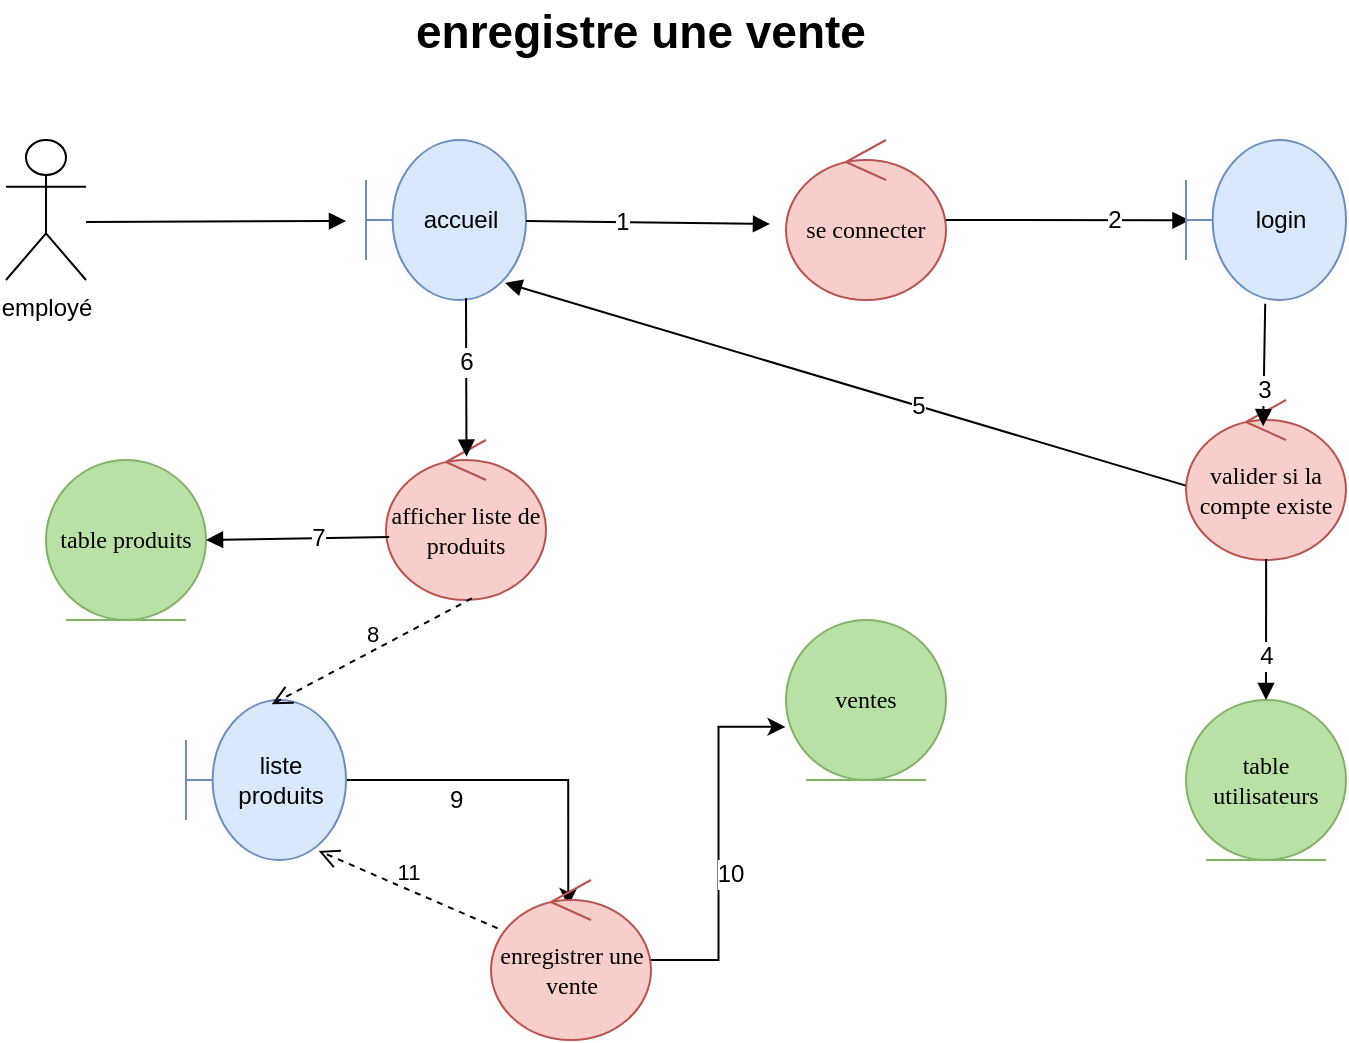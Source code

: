 <mxfile version="12.2.0" type="device" pages="1"><diagram id="dAw4b5-lVu0xDYdgzOhe" name="Page-1"><mxGraphModel dx="1253" dy="767" grid="1" gridSize="10" guides="1" tooltips="1" connect="1" arrows="1" fold="1" page="1" pageScale="1" pageWidth="827" pageHeight="1169" math="0" shadow="0"><root><mxCell id="0"/><mxCell id="1" parent="0"/><mxCell id="_2l6DHFycO8FbLAz8sWE-1" value="employé" style="shape=umlActor;verticalLabelPosition=bottom;labelBackgroundColor=#ffffff;verticalAlign=top;html=1;outlineConnect=0;" vertex="1" parent="1"><mxGeometry x="90" y="80" width="40" height="70" as="geometry"/></mxCell><mxCell id="_2l6DHFycO8FbLAz8sWE-2" value="accueil" style="shape=umlBoundary;whiteSpace=wrap;html=1;fillColor=#dae8fc;strokeColor=#6c8ebf;" vertex="1" parent="1"><mxGeometry x="270" y="80" width="80" height="80" as="geometry"/></mxCell><mxCell id="_2l6DHFycO8FbLAz8sWE-3" value="se connecter" style="ellipse;shape=umlControl;whiteSpace=wrap;html=1;fontFamily=Verdana;fillColor=#f8cecc;strokeColor=#b85450;" vertex="1" parent="1"><mxGeometry x="480" y="80" width="80" height="80" as="geometry"/></mxCell><mxCell id="_2l6DHFycO8FbLAz8sWE-4" value="" style="html=1;verticalAlign=bottom;endArrow=block;fontFamily=Verdana;" edge="1" parent="1"><mxGeometry x="0.02" y="-28" width="80" relative="1" as="geometry"><mxPoint x="130" y="121" as="sourcePoint"/><mxPoint x="260" y="120.5" as="targetPoint"/><Array as="points"/><mxPoint as="offset"/></mxGeometry></mxCell><mxCell id="_2l6DHFycO8FbLAz8sWE-5" value="" style="html=1;verticalAlign=bottom;endArrow=block;fontFamily=Verdana;" edge="1" parent="1" source="_2l6DHFycO8FbLAz8sWE-2"><mxGeometry x="0.02" y="-28" width="80" relative="1" as="geometry"><mxPoint x="370" y="120" as="sourcePoint"/><mxPoint x="472" y="122" as="targetPoint"/><Array as="points"/><mxPoint as="offset"/></mxGeometry></mxCell><mxCell id="_2l6DHFycO8FbLAz8sWE-6" value="1" style="text;html=1;resizable=0;points=[];align=center;verticalAlign=middle;labelBackgroundColor=#ffffff;" vertex="1" connectable="0" parent="_2l6DHFycO8FbLAz8sWE-5"><mxGeometry x="-0.211" relative="1" as="geometry"><mxPoint as="offset"/></mxGeometry></mxCell><mxCell id="_2l6DHFycO8FbLAz8sWE-7" value="" style="html=1;verticalAlign=bottom;endArrow=block;fontFamily=Verdana;entryX=0.022;entryY=0.502;entryDx=0;entryDy=0;entryPerimeter=0;" edge="1" parent="1" target="_2l6DHFycO8FbLAz8sWE-12"><mxGeometry x="0.02" y="-28" width="80" relative="1" as="geometry"><mxPoint x="560" y="120" as="sourcePoint"/><mxPoint x="664" y="121" as="targetPoint"/><Array as="points"/><mxPoint as="offset"/></mxGeometry></mxCell><mxCell id="_2l6DHFycO8FbLAz8sWE-8" value="2" style="text;html=1;resizable=0;points=[];align=center;verticalAlign=middle;labelBackgroundColor=#ffffff;" vertex="1" connectable="0" parent="_2l6DHFycO8FbLAz8sWE-7"><mxGeometry x="0.38" relative="1" as="geometry"><mxPoint as="offset"/></mxGeometry></mxCell><mxCell id="_2l6DHFycO8FbLAz8sWE-33" style="edgeStyle=orthogonalEdgeStyle;rounded=0;orthogonalLoop=1;jettySize=auto;html=1;entryX=0.483;entryY=0.162;entryDx=0;entryDy=0;entryPerimeter=0;" edge="1" parent="1" source="_2l6DHFycO8FbLAz8sWE-9" target="_2l6DHFycO8FbLAz8sWE-32"><mxGeometry relative="1" as="geometry"/></mxCell><mxCell id="_2l6DHFycO8FbLAz8sWE-9" value="liste produits" style="shape=umlBoundary;whiteSpace=wrap;html=1;fillColor=#dae8fc;strokeColor=#6c8ebf;" vertex="1" parent="1"><mxGeometry x="180" y="360" width="80" height="80" as="geometry"/></mxCell><mxCell id="_2l6DHFycO8FbLAz8sWE-11" value="table utilisateurs" style="ellipse;shape=umlEntity;whiteSpace=wrap;html=1;fontFamily=Verdana;fillColor=#B9E0A5;strokeColor=#82b366;" vertex="1" parent="1"><mxGeometry x="680" y="360" width="80" height="80" as="geometry"/></mxCell><mxCell id="_2l6DHFycO8FbLAz8sWE-12" value="login" style="shape=umlBoundary;whiteSpace=wrap;html=1;fillColor=#dae8fc;strokeColor=#6c8ebf;" vertex="1" parent="1"><mxGeometry x="680" y="80" width="80" height="80" as="geometry"/></mxCell><mxCell id="_2l6DHFycO8FbLAz8sWE-13" value="valider si la compte existe" style="ellipse;shape=umlControl;whiteSpace=wrap;html=1;fontFamily=Verdana;fillColor=#f8cecc;strokeColor=#b85450;" vertex="1" parent="1"><mxGeometry x="680" y="210" width="80" height="80" as="geometry"/></mxCell><mxCell id="_2l6DHFycO8FbLAz8sWE-14" value="" style="html=1;verticalAlign=bottom;endArrow=block;fontFamily=Verdana;entryX=0.482;entryY=0.164;entryDx=0;entryDy=0;entryPerimeter=0;exitX=0.495;exitY=1.023;exitDx=0;exitDy=0;exitPerimeter=0;" edge="1" parent="1" source="_2l6DHFycO8FbLAz8sWE-12" target="_2l6DHFycO8FbLAz8sWE-13"><mxGeometry x="0.02" y="-28" width="80" relative="1" as="geometry"><mxPoint x="550" y="131" as="sourcePoint"/><mxPoint x="674" y="131" as="targetPoint"/><Array as="points"/><mxPoint as="offset"/></mxGeometry></mxCell><mxCell id="_2l6DHFycO8FbLAz8sWE-15" value="3" style="text;html=1;resizable=0;points=[];align=center;verticalAlign=middle;labelBackgroundColor=#ffffff;" vertex="1" connectable="0" parent="_2l6DHFycO8FbLAz8sWE-14"><mxGeometry x="0.38" relative="1" as="geometry"><mxPoint as="offset"/></mxGeometry></mxCell><mxCell id="_2l6DHFycO8FbLAz8sWE-16" value="" style="html=1;verticalAlign=bottom;endArrow=block;fontFamily=Verdana;entryX=0.5;entryY=0;entryDx=0;entryDy=0;exitX=0.501;exitY=0.993;exitDx=0;exitDy=0;exitPerimeter=0;" edge="1" parent="1" source="_2l6DHFycO8FbLAz8sWE-13" target="_2l6DHFycO8FbLAz8sWE-11"><mxGeometry x="0.02" y="-28" width="80" relative="1" as="geometry"><mxPoint x="724.4" y="173.12" as="sourcePoint"/><mxPoint x="723.74" y="253.12" as="targetPoint"/><Array as="points"/><mxPoint as="offset"/></mxGeometry></mxCell><mxCell id="_2l6DHFycO8FbLAz8sWE-17" value="4" style="text;html=1;resizable=0;points=[];align=center;verticalAlign=middle;labelBackgroundColor=#ffffff;" vertex="1" connectable="0" parent="_2l6DHFycO8FbLAz8sWE-16"><mxGeometry x="0.38" relative="1" as="geometry"><mxPoint as="offset"/></mxGeometry></mxCell><mxCell id="_2l6DHFycO8FbLAz8sWE-18" value="afficher liste de produits" style="ellipse;shape=umlControl;whiteSpace=wrap;html=1;fontFamily=Verdana;fillColor=#f8cecc;strokeColor=#b85450;" vertex="1" parent="1"><mxGeometry x="280" y="230" width="80" height="80" as="geometry"/></mxCell><mxCell id="_2l6DHFycO8FbLAz8sWE-19" value="" style="html=1;verticalAlign=bottom;endArrow=block;fontFamily=Verdana;entryX=0.503;entryY=0.104;entryDx=0;entryDy=0;entryPerimeter=0;" edge="1" parent="1" target="_2l6DHFycO8FbLAz8sWE-18"><mxGeometry x="0.02" y="-28" width="80" relative="1" as="geometry"><mxPoint x="320" y="159" as="sourcePoint"/><mxPoint x="482" y="132" as="targetPoint"/><Array as="points"/><mxPoint as="offset"/></mxGeometry></mxCell><mxCell id="_2l6DHFycO8FbLAz8sWE-20" value="6" style="text;html=1;resizable=0;points=[];align=center;verticalAlign=middle;labelBackgroundColor=#ffffff;" vertex="1" connectable="0" parent="_2l6DHFycO8FbLAz8sWE-19"><mxGeometry x="-0.211" relative="1" as="geometry"><mxPoint as="offset"/></mxGeometry></mxCell><mxCell id="_2l6DHFycO8FbLAz8sWE-21" value="table produits" style="ellipse;shape=umlEntity;whiteSpace=wrap;html=1;fontFamily=Verdana;fillColor=#B9E0A5;strokeColor=#82b366;" vertex="1" parent="1"><mxGeometry x="110" y="240" width="80" height="80" as="geometry"/></mxCell><mxCell id="_2l6DHFycO8FbLAz8sWE-22" value="" style="html=1;verticalAlign=bottom;endArrow=block;fontFamily=Verdana;entryX=1;entryY=0.5;entryDx=0;entryDy=0;exitX=0.02;exitY=0.607;exitDx=0;exitDy=0;exitPerimeter=0;" edge="1" parent="1" target="_2l6DHFycO8FbLAz8sWE-21" source="_2l6DHFycO8FbLAz8sWE-18"><mxGeometry x="0.02" y="-28" width="80" relative="1" as="geometry"><mxPoint x="279" y="260" as="sourcePoint"/><mxPoint x="330.24" y="258.32" as="targetPoint"/><Array as="points"/><mxPoint as="offset"/></mxGeometry></mxCell><mxCell id="_2l6DHFycO8FbLAz8sWE-23" value="7" style="text;html=1;resizable=0;points=[];align=center;verticalAlign=middle;labelBackgroundColor=#ffffff;" vertex="1" connectable="0" parent="_2l6DHFycO8FbLAz8sWE-22"><mxGeometry x="-0.211" relative="1" as="geometry"><mxPoint as="offset"/></mxGeometry></mxCell><mxCell id="_2l6DHFycO8FbLAz8sWE-24" value="" style="html=1;verticalAlign=bottom;endArrow=block;fontFamily=Verdana;entryX=0.869;entryY=0.893;entryDx=0;entryDy=0;entryPerimeter=0;exitX=-0.001;exitY=0.535;exitDx=0;exitDy=0;exitPerimeter=0;" edge="1" parent="1" source="_2l6DHFycO8FbLAz8sWE-13" target="_2l6DHFycO8FbLAz8sWE-2"><mxGeometry x="0.02" y="-28" width="80" relative="1" as="geometry"><mxPoint x="370" y="130.526" as="sourcePoint"/><mxPoint x="482" y="132" as="targetPoint"/><Array as="points"/><mxPoint as="offset"/></mxGeometry></mxCell><mxCell id="_2l6DHFycO8FbLAz8sWE-25" value="5" style="text;html=1;resizable=0;points=[];align=center;verticalAlign=middle;labelBackgroundColor=#ffffff;" vertex="1" connectable="0" parent="_2l6DHFycO8FbLAz8sWE-24"><mxGeometry x="-0.211" relative="1" as="geometry"><mxPoint as="offset"/></mxGeometry></mxCell><mxCell id="_2l6DHFycO8FbLAz8sWE-26" value="8" style="html=1;verticalAlign=bottom;endArrow=open;dashed=1;endSize=8;exitX=0.536;exitY=0.99;exitDx=0;exitDy=0;exitPerimeter=0;entryX=0.536;entryY=0.027;entryDx=0;entryDy=0;entryPerimeter=0;" edge="1" parent="1" source="_2l6DHFycO8FbLAz8sWE-18" target="_2l6DHFycO8FbLAz8sWE-9"><mxGeometry relative="1" as="geometry"><mxPoint x="170" y="480" as="sourcePoint"/><mxPoint x="90" y="480" as="targetPoint"/></mxGeometry></mxCell><mxCell id="_2l6DHFycO8FbLAz8sWE-37" style="edgeStyle=orthogonalEdgeStyle;rounded=0;orthogonalLoop=1;jettySize=auto;html=1;entryX=-0.003;entryY=0.668;entryDx=0;entryDy=0;entryPerimeter=0;" edge="1" parent="1" source="_2l6DHFycO8FbLAz8sWE-32" target="_2l6DHFycO8FbLAz8sWE-36"><mxGeometry relative="1" as="geometry"/></mxCell><mxCell id="_2l6DHFycO8FbLAz8sWE-38" value="10" style="text;html=1;resizable=0;points=[];align=center;verticalAlign=middle;labelBackgroundColor=#ffffff;" vertex="1" connectable="0" parent="_2l6DHFycO8FbLAz8sWE-37"><mxGeometry x="-0.158" y="-5" relative="1" as="geometry"><mxPoint as="offset"/></mxGeometry></mxCell><mxCell id="_2l6DHFycO8FbLAz8sWE-32" value="enregistrer une vente" style="ellipse;shape=umlControl;whiteSpace=wrap;html=1;fontFamily=Verdana;fillColor=#f8cecc;strokeColor=#b85450;" vertex="1" parent="1"><mxGeometry x="332.5" y="450" width="80" height="80" as="geometry"/></mxCell><mxCell id="_2l6DHFycO8FbLAz8sWE-34" value="9" style="text;html=1;resizable=0;points=[];autosize=1;align=left;verticalAlign=top;spacingTop=-4;" vertex="1" parent="1"><mxGeometry x="310" y="400" width="20" height="20" as="geometry"/></mxCell><mxCell id="_2l6DHFycO8FbLAz8sWE-36" value="ventes" style="ellipse;shape=umlEntity;whiteSpace=wrap;html=1;fontFamily=Verdana;fillColor=#B9E0A5;strokeColor=#82b366;" vertex="1" parent="1"><mxGeometry x="480" y="320" width="80" height="80" as="geometry"/></mxCell><mxCell id="_2l6DHFycO8FbLAz8sWE-41" value="11" style="html=1;verticalAlign=bottom;endArrow=open;dashed=1;endSize=8;entryX=0.83;entryY=0.943;entryDx=0;entryDy=0;entryPerimeter=0;" edge="1" parent="1" source="_2l6DHFycO8FbLAz8sWE-32" target="_2l6DHFycO8FbLAz8sWE-9"><mxGeometry relative="1" as="geometry"><mxPoint x="332.88" y="319.2" as="sourcePoint"/><mxPoint x="232.88" y="372.16" as="targetPoint"/></mxGeometry></mxCell><mxCell id="_2l6DHFycO8FbLAz8sWE-42" value="&lt;font style=&quot;font-size: 23px&quot;&gt;&lt;b&gt;enregistre une vente&lt;/b&gt;&lt;/font&gt;" style="text;html=1;resizable=0;points=[];autosize=1;align=left;verticalAlign=top;spacingTop=-4;" vertex="1" parent="1"><mxGeometry x="293" y="10" width="240" height="20" as="geometry"/></mxCell></root></mxGraphModel></diagram></mxfile>